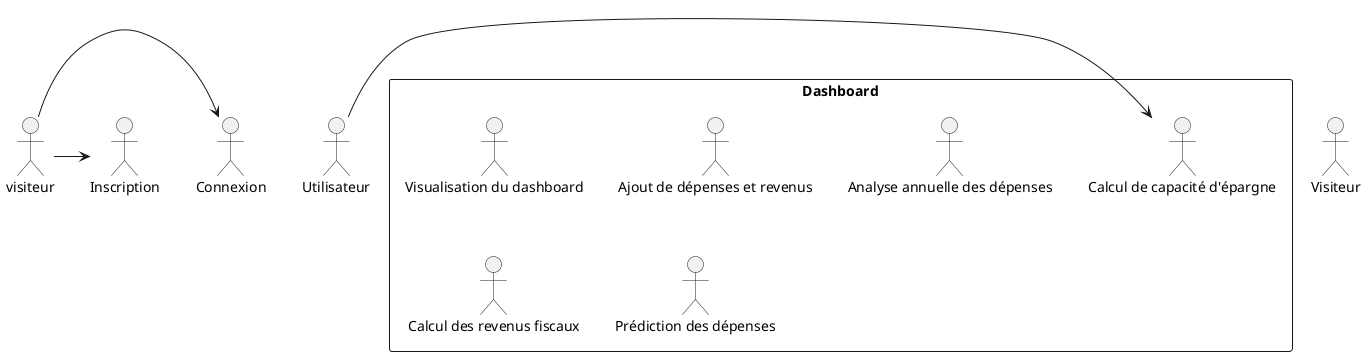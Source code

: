 @startuml
top to bottom direction

actor Utilisateur
actor Visiteur

  Connexion as UC1
  Inscription as UC2

rectangle "Dashboard" {
  "Visualisation du dashboard" as UC3
  "Visualisation des détails" as UC4
  "Ajout de dépenses et revenus" as UC4
  "Analyse annuelle des dépenses" as UC5
  "Calcul des revenus fiscaux" as UC6
  "Prédiction des dépenses" as UC7
  "Calcul de capacité d'épargne" as UC8
}

visiteur -> UC1
visiteur -> UC2
Utilisateur -> UC8

@enduml
